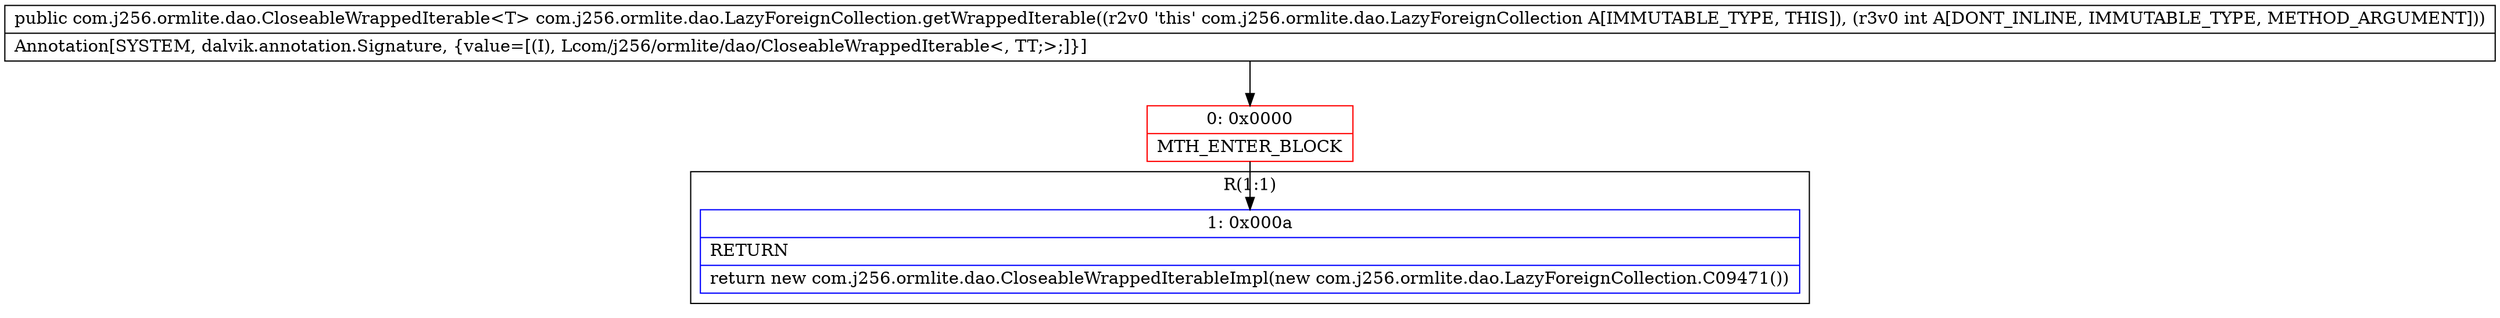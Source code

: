 digraph "CFG forcom.j256.ormlite.dao.LazyForeignCollection.getWrappedIterable(I)Lcom\/j256\/ormlite\/dao\/CloseableWrappedIterable;" {
subgraph cluster_Region_1940196926 {
label = "R(1:1)";
node [shape=record,color=blue];
Node_1 [shape=record,label="{1\:\ 0x000a|RETURN\l|return new com.j256.ormlite.dao.CloseableWrappedIterableImpl(new com.j256.ormlite.dao.LazyForeignCollection.C09471())\l}"];
}
Node_0 [shape=record,color=red,label="{0\:\ 0x0000|MTH_ENTER_BLOCK\l}"];
MethodNode[shape=record,label="{public com.j256.ormlite.dao.CloseableWrappedIterable\<T\> com.j256.ormlite.dao.LazyForeignCollection.getWrappedIterable((r2v0 'this' com.j256.ormlite.dao.LazyForeignCollection A[IMMUTABLE_TYPE, THIS]), (r3v0 int A[DONT_INLINE, IMMUTABLE_TYPE, METHOD_ARGUMENT]))  | Annotation[SYSTEM, dalvik.annotation.Signature, \{value=[(I), Lcom\/j256\/ormlite\/dao\/CloseableWrappedIterable\<, TT;\>;]\}]\l}"];
MethodNode -> Node_0;
Node_0 -> Node_1;
}

